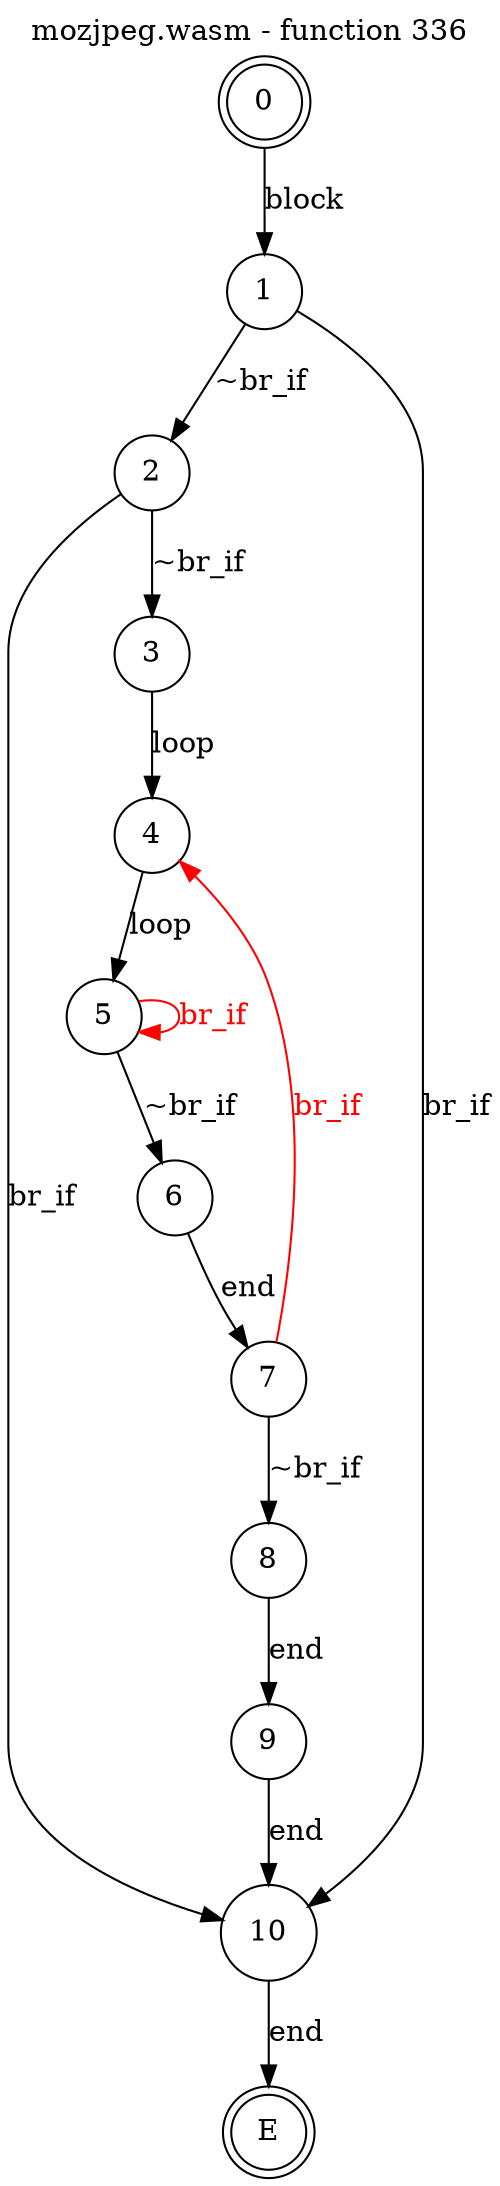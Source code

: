 digraph finite_state_machine {
    label = "mozjpeg.wasm - function 336"
    labelloc =  t
    labelfontsize = 16
    labelfontcolor = black
    labelfontname = "Helvetica"
    node [shape = doublecircle]; 0 E ;
    node [shape = circle];
    0 -> 1[label="block"];
    1 -> 2[label="~br_if"];
    1 -> 10[label="br_if"];
    2 -> 3[label="~br_if"];
    2 -> 10[label="br_if"];
    3 -> 4[label="loop"];
    4 -> 5[label="loop"];
    5 -> 6[label="~br_if"];
    5 -> 5[color="red" fontcolor="red" label="br_if"];
    6 -> 7[label="end"];
    7 -> 8[label="~br_if"];
    7 -> 4[color="red" fontcolor="red" label="br_if"];
    8 -> 9[label="end"];
    9 -> 10[label="end"];
    10 -> E[label="end"];
}
